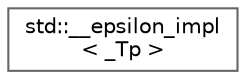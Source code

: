 digraph "Graphical Class Hierarchy"
{
 // LATEX_PDF_SIZE
  bgcolor="transparent";
  edge [fontname=Helvetica,fontsize=10,labelfontname=Helvetica,labelfontsize=10];
  node [fontname=Helvetica,fontsize=10,shape=box,height=0.2,width=0.4];
  rankdir="LR";
  Node0 [id="Node000000",label="std::__epsilon_impl\l\< _Tp \>",height=0.2,width=0.4,color="grey40", fillcolor="white", style="filled",URL="$structstd_1_1____epsilon__impl.html",tooltip=" "];
}
